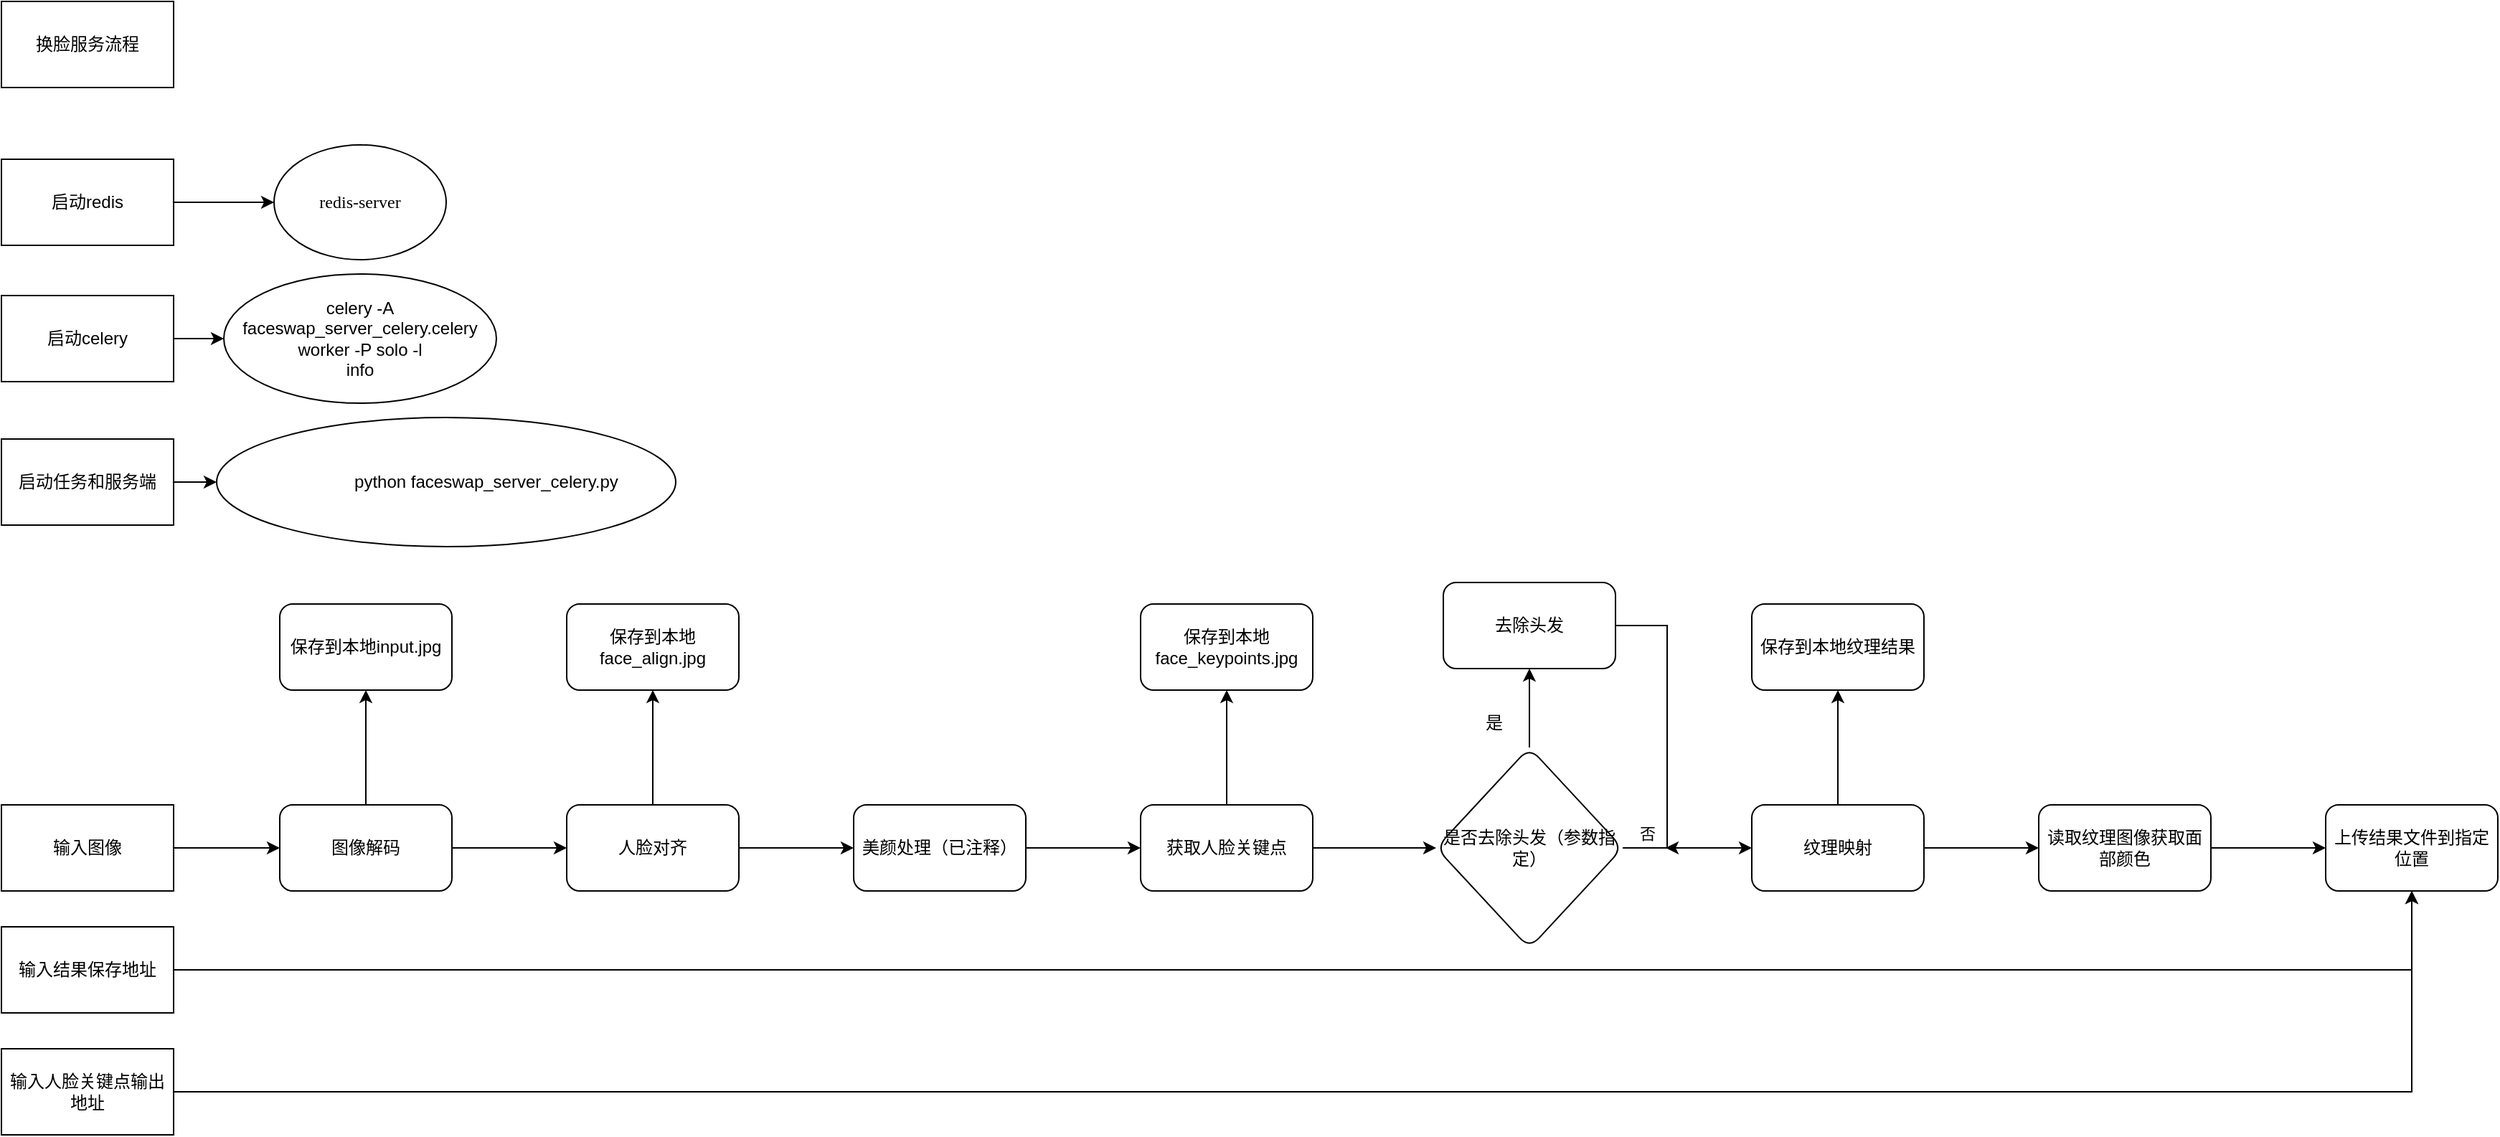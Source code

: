 <mxfile version="21.7.5" type="github">
  <diagram name="第 1 页" id="eEQOsM0IrTB7rbdkbBUE">
    <mxGraphModel dx="786" dy="1602" grid="1" gridSize="10" guides="1" tooltips="1" connect="1" arrows="1" fold="1" page="1" pageScale="1" pageWidth="827" pageHeight="1169" math="0" shadow="0">
      <root>
        <mxCell id="0" />
        <mxCell id="1" parent="0" />
        <mxCell id="U7ri3E_QgE2kYp3_ogMy-1" value="换脸服务流程" style="rounded=0;whiteSpace=wrap;html=1;" vertex="1" parent="1">
          <mxGeometry x="160" y="-70" width="120" height="60" as="geometry" />
        </mxCell>
        <mxCell id="U7ri3E_QgE2kYp3_ogMy-8" style="edgeStyle=orthogonalEdgeStyle;rounded=0;orthogonalLoop=1;jettySize=auto;html=1;entryX=0;entryY=0.5;entryDx=0;entryDy=0;" edge="1" parent="1" source="U7ri3E_QgE2kYp3_ogMy-2" target="U7ri3E_QgE2kYp3_ogMy-3">
          <mxGeometry relative="1" as="geometry" />
        </mxCell>
        <mxCell id="U7ri3E_QgE2kYp3_ogMy-2" value="启动redis&lt;br&gt;&lt;span style=&quot;font-size:10.5pt;font-family:宋体;&lt;br/&gt;mso-bidi-font-family:宋体;mso-ansi-language:EN-US;mso-fareast-language:ZH-CN;&lt;br/&gt;mso-bidi-language:AR&quot;&gt;&lt;/span&gt;" style="rounded=0;whiteSpace=wrap;html=1;" vertex="1" parent="1">
          <mxGeometry x="160" y="40" width="120" height="60" as="geometry" />
        </mxCell>
        <mxCell id="U7ri3E_QgE2kYp3_ogMy-3" value="&lt;span style=&quot;font-family: 宋体; text-align: left; background-color: initial;&quot;&gt;redis-server&lt;/span&gt;" style="ellipse;whiteSpace=wrap;html=1;" vertex="1" parent="1">
          <mxGeometry x="350" y="30" width="120" height="80" as="geometry" />
        </mxCell>
        <mxCell id="U7ri3E_QgE2kYp3_ogMy-9" style="edgeStyle=orthogonalEdgeStyle;rounded=0;orthogonalLoop=1;jettySize=auto;html=1;entryX=0;entryY=0.5;entryDx=0;entryDy=0;" edge="1" parent="1" source="U7ri3E_QgE2kYp3_ogMy-4" target="U7ri3E_QgE2kYp3_ogMy-5">
          <mxGeometry relative="1" as="geometry" />
        </mxCell>
        <mxCell id="U7ri3E_QgE2kYp3_ogMy-4" value="启动celery&lt;br&gt;&lt;span style=&quot;font-size:10.5pt;font-family:宋体;&lt;br/&gt;mso-bidi-font-family:宋体;mso-ansi-language:EN-US;mso-fareast-language:ZH-CN;&lt;br/&gt;mso-bidi-language:AR&quot;&gt;&lt;/span&gt;" style="rounded=0;whiteSpace=wrap;html=1;" vertex="1" parent="1">
          <mxGeometry x="160" y="135" width="120" height="60" as="geometry" />
        </mxCell>
        <mxCell id="U7ri3E_QgE2kYp3_ogMy-5" value="celery -A faceswap_server_celery.celery worker -P solo -l&lt;br/&gt;info" style="ellipse;whiteSpace=wrap;html=1;" vertex="1" parent="1">
          <mxGeometry x="315" y="120" width="190" height="90" as="geometry" />
        </mxCell>
        <mxCell id="U7ri3E_QgE2kYp3_ogMy-10" style="edgeStyle=orthogonalEdgeStyle;rounded=0;orthogonalLoop=1;jettySize=auto;html=1;entryX=0;entryY=0.5;entryDx=0;entryDy=0;" edge="1" parent="1" source="U7ri3E_QgE2kYp3_ogMy-6" target="U7ri3E_QgE2kYp3_ogMy-7">
          <mxGeometry relative="1" as="geometry" />
        </mxCell>
        <mxCell id="U7ri3E_QgE2kYp3_ogMy-6" value="启动任务和服务端" style="rounded=0;whiteSpace=wrap;html=1;" vertex="1" parent="1">
          <mxGeometry x="160" y="235" width="120" height="60" as="geometry" />
        </mxCell>
        <mxCell id="U7ri3E_QgE2kYp3_ogMy-7" value="&lt;p style=&quot;text-align: left; margin-left: 42pt;&quot; class=&quot;MsoNormal&quot;&gt;python&amp;nbsp;&lt;span style=&quot;background-color: initial;&quot;&gt;faceswap_server_celery.py&lt;/span&gt;&lt;/p&gt;&lt;p style=&quot;text-align: left; margin-left: 42pt;&quot; class=&quot;MsoNormal&quot;&gt;&lt;span lang=&quot;EN-US&quot;&gt;&lt;/span&gt;&lt;/p&gt;" style="ellipse;whiteSpace=wrap;html=1;" vertex="1" parent="1">
          <mxGeometry x="310" y="220" width="320" height="90" as="geometry" />
        </mxCell>
        <mxCell id="U7ri3E_QgE2kYp3_ogMy-38" value="" style="edgeStyle=orthogonalEdgeStyle;rounded=0;orthogonalLoop=1;jettySize=auto;html=1;" edge="1" parent="1" source="U7ri3E_QgE2kYp3_ogMy-11" target="U7ri3E_QgE2kYp3_ogMy-14">
          <mxGeometry relative="1" as="geometry" />
        </mxCell>
        <mxCell id="U7ri3E_QgE2kYp3_ogMy-11" value="输入图像" style="rounded=0;whiteSpace=wrap;html=1;" vertex="1" parent="1">
          <mxGeometry x="160" y="490" width="120" height="60" as="geometry" />
        </mxCell>
        <mxCell id="U7ri3E_QgE2kYp3_ogMy-36" style="edgeStyle=orthogonalEdgeStyle;rounded=0;orthogonalLoop=1;jettySize=auto;html=1;entryX=0.5;entryY=1;entryDx=0;entryDy=0;" edge="1" parent="1" source="U7ri3E_QgE2kYp3_ogMy-12" target="U7ri3E_QgE2kYp3_ogMy-34">
          <mxGeometry relative="1" as="geometry" />
        </mxCell>
        <mxCell id="U7ri3E_QgE2kYp3_ogMy-12" value="输入结果保存地址" style="rounded=0;whiteSpace=wrap;html=1;" vertex="1" parent="1">
          <mxGeometry x="160" y="575" width="120" height="60" as="geometry" />
        </mxCell>
        <mxCell id="U7ri3E_QgE2kYp3_ogMy-37" style="edgeStyle=orthogonalEdgeStyle;rounded=0;orthogonalLoop=1;jettySize=auto;html=1;entryX=0.5;entryY=1;entryDx=0;entryDy=0;" edge="1" parent="1" source="U7ri3E_QgE2kYp3_ogMy-13" target="U7ri3E_QgE2kYp3_ogMy-34">
          <mxGeometry relative="1" as="geometry" />
        </mxCell>
        <mxCell id="U7ri3E_QgE2kYp3_ogMy-13" value="输入人脸关键点输出地址" style="rounded=0;whiteSpace=wrap;html=1;" vertex="1" parent="1">
          <mxGeometry x="160" y="660" width="120" height="60" as="geometry" />
        </mxCell>
        <mxCell id="U7ri3E_QgE2kYp3_ogMy-16" value="" style="edgeStyle=orthogonalEdgeStyle;rounded=0;orthogonalLoop=1;jettySize=auto;html=1;" edge="1" parent="1" source="U7ri3E_QgE2kYp3_ogMy-14" target="U7ri3E_QgE2kYp3_ogMy-15">
          <mxGeometry relative="1" as="geometry" />
        </mxCell>
        <mxCell id="U7ri3E_QgE2kYp3_ogMy-40" value="" style="edgeStyle=orthogonalEdgeStyle;rounded=0;orthogonalLoop=1;jettySize=auto;html=1;" edge="1" parent="1" source="U7ri3E_QgE2kYp3_ogMy-14" target="U7ri3E_QgE2kYp3_ogMy-39">
          <mxGeometry relative="1" as="geometry" />
        </mxCell>
        <mxCell id="U7ri3E_QgE2kYp3_ogMy-14" value="图像解码" style="rounded=1;whiteSpace=wrap;html=1;" vertex="1" parent="1">
          <mxGeometry x="354" y="490" width="120" height="60" as="geometry" />
        </mxCell>
        <mxCell id="U7ri3E_QgE2kYp3_ogMy-18" value="" style="edgeStyle=orthogonalEdgeStyle;rounded=0;orthogonalLoop=1;jettySize=auto;html=1;" edge="1" parent="1" source="U7ri3E_QgE2kYp3_ogMy-15" target="U7ri3E_QgE2kYp3_ogMy-17">
          <mxGeometry relative="1" as="geometry" />
        </mxCell>
        <mxCell id="U7ri3E_QgE2kYp3_ogMy-42" value="" style="edgeStyle=orthogonalEdgeStyle;rounded=0;orthogonalLoop=1;jettySize=auto;html=1;" edge="1" parent="1" source="U7ri3E_QgE2kYp3_ogMy-15" target="U7ri3E_QgE2kYp3_ogMy-41">
          <mxGeometry relative="1" as="geometry" />
        </mxCell>
        <mxCell id="U7ri3E_QgE2kYp3_ogMy-15" value="人脸对齐" style="whiteSpace=wrap;html=1;rounded=1;" vertex="1" parent="1">
          <mxGeometry x="554" y="490" width="120" height="60" as="geometry" />
        </mxCell>
        <mxCell id="U7ri3E_QgE2kYp3_ogMy-20" value="" style="edgeStyle=orthogonalEdgeStyle;rounded=0;orthogonalLoop=1;jettySize=auto;html=1;" edge="1" parent="1" source="U7ri3E_QgE2kYp3_ogMy-17" target="U7ri3E_QgE2kYp3_ogMy-19">
          <mxGeometry relative="1" as="geometry" />
        </mxCell>
        <mxCell id="U7ri3E_QgE2kYp3_ogMy-17" value="美颜处理（已注释）" style="whiteSpace=wrap;html=1;rounded=1;" vertex="1" parent="1">
          <mxGeometry x="754" y="490" width="120" height="60" as="geometry" />
        </mxCell>
        <mxCell id="U7ri3E_QgE2kYp3_ogMy-24" value="" style="edgeStyle=orthogonalEdgeStyle;rounded=0;orthogonalLoop=1;jettySize=auto;html=1;" edge="1" parent="1" source="U7ri3E_QgE2kYp3_ogMy-19" target="U7ri3E_QgE2kYp3_ogMy-23">
          <mxGeometry relative="1" as="geometry" />
        </mxCell>
        <mxCell id="U7ri3E_QgE2kYp3_ogMy-44" value="" style="edgeStyle=orthogonalEdgeStyle;rounded=0;orthogonalLoop=1;jettySize=auto;html=1;" edge="1" parent="1" source="U7ri3E_QgE2kYp3_ogMy-19" target="U7ri3E_QgE2kYp3_ogMy-43">
          <mxGeometry relative="1" as="geometry" />
        </mxCell>
        <mxCell id="U7ri3E_QgE2kYp3_ogMy-19" value="获取人脸关键点" style="whiteSpace=wrap;html=1;rounded=1;" vertex="1" parent="1">
          <mxGeometry x="954" y="490" width="120" height="60" as="geometry" />
        </mxCell>
        <mxCell id="U7ri3E_QgE2kYp3_ogMy-26" value="" style="edgeStyle=orthogonalEdgeStyle;rounded=0;orthogonalLoop=1;jettySize=auto;html=1;" edge="1" parent="1" source="U7ri3E_QgE2kYp3_ogMy-23" target="U7ri3E_QgE2kYp3_ogMy-25">
          <mxGeometry relative="1" as="geometry" />
        </mxCell>
        <mxCell id="U7ri3E_QgE2kYp3_ogMy-29" value="" style="edgeStyle=orthogonalEdgeStyle;rounded=0;orthogonalLoop=1;jettySize=auto;html=1;" edge="1" parent="1" source="U7ri3E_QgE2kYp3_ogMy-23" target="U7ri3E_QgE2kYp3_ogMy-28">
          <mxGeometry relative="1" as="geometry" />
        </mxCell>
        <mxCell id="U7ri3E_QgE2kYp3_ogMy-31" value="否" style="edgeLabel;html=1;align=center;verticalAlign=middle;resizable=0;points=[];" vertex="1" connectable="0" parent="U7ri3E_QgE2kYp3_ogMy-29">
          <mxGeometry x="-0.471" y="1" relative="1" as="geometry">
            <mxPoint x="-7" y="-9" as="offset" />
          </mxGeometry>
        </mxCell>
        <mxCell id="U7ri3E_QgE2kYp3_ogMy-23" value="是否去除头发（参数指定）" style="rhombus;whiteSpace=wrap;html=1;rounded=1;" vertex="1" parent="1">
          <mxGeometry x="1160" y="450" width="130" height="140" as="geometry" />
        </mxCell>
        <mxCell id="U7ri3E_QgE2kYp3_ogMy-30" style="edgeStyle=orthogonalEdgeStyle;rounded=0;orthogonalLoop=1;jettySize=auto;html=1;" edge="1" parent="1" source="U7ri3E_QgE2kYp3_ogMy-25">
          <mxGeometry relative="1" as="geometry">
            <mxPoint x="1320" y="520" as="targetPoint" />
            <Array as="points">
              <mxPoint x="1321" y="365" />
            </Array>
          </mxGeometry>
        </mxCell>
        <mxCell id="U7ri3E_QgE2kYp3_ogMy-25" value="去除头发" style="whiteSpace=wrap;html=1;rounded=1;" vertex="1" parent="1">
          <mxGeometry x="1165" y="335" width="120" height="60" as="geometry" />
        </mxCell>
        <mxCell id="U7ri3E_QgE2kYp3_ogMy-27" value="是" style="text;html=1;align=center;verticalAlign=middle;resizable=0;points=[];autosize=1;strokeColor=none;fillColor=none;" vertex="1" parent="1">
          <mxGeometry x="1180" y="418" width="40" height="30" as="geometry" />
        </mxCell>
        <mxCell id="U7ri3E_QgE2kYp3_ogMy-33" value="" style="edgeStyle=orthogonalEdgeStyle;rounded=0;orthogonalLoop=1;jettySize=auto;html=1;" edge="1" parent="1" source="U7ri3E_QgE2kYp3_ogMy-28" target="U7ri3E_QgE2kYp3_ogMy-32">
          <mxGeometry relative="1" as="geometry" />
        </mxCell>
        <mxCell id="U7ri3E_QgE2kYp3_ogMy-46" value="" style="edgeStyle=orthogonalEdgeStyle;rounded=0;orthogonalLoop=1;jettySize=auto;html=1;" edge="1" parent="1" source="U7ri3E_QgE2kYp3_ogMy-28" target="U7ri3E_QgE2kYp3_ogMy-45">
          <mxGeometry relative="1" as="geometry" />
        </mxCell>
        <mxCell id="U7ri3E_QgE2kYp3_ogMy-28" value="纹理映射" style="whiteSpace=wrap;html=1;rounded=1;" vertex="1" parent="1">
          <mxGeometry x="1380" y="490" width="120" height="60" as="geometry" />
        </mxCell>
        <mxCell id="U7ri3E_QgE2kYp3_ogMy-35" value="" style="edgeStyle=orthogonalEdgeStyle;rounded=0;orthogonalLoop=1;jettySize=auto;html=1;" edge="1" parent="1" source="U7ri3E_QgE2kYp3_ogMy-32" target="U7ri3E_QgE2kYp3_ogMy-34">
          <mxGeometry relative="1" as="geometry" />
        </mxCell>
        <mxCell id="U7ri3E_QgE2kYp3_ogMy-32" value="读取纹理图像获取面部颜色" style="whiteSpace=wrap;html=1;rounded=1;" vertex="1" parent="1">
          <mxGeometry x="1580" y="490" width="120" height="60" as="geometry" />
        </mxCell>
        <mxCell id="U7ri3E_QgE2kYp3_ogMy-34" value="上传结果文件到指定位置" style="whiteSpace=wrap;html=1;rounded=1;" vertex="1" parent="1">
          <mxGeometry x="1780" y="490" width="120" height="60" as="geometry" />
        </mxCell>
        <mxCell id="U7ri3E_QgE2kYp3_ogMy-39" value="保存到本地input.jpg" style="whiteSpace=wrap;html=1;rounded=1;" vertex="1" parent="1">
          <mxGeometry x="354" y="350" width="120" height="60" as="geometry" />
        </mxCell>
        <mxCell id="U7ri3E_QgE2kYp3_ogMy-41" value="保存到本地face_align.jpg" style="whiteSpace=wrap;html=1;rounded=1;" vertex="1" parent="1">
          <mxGeometry x="554" y="350" width="120" height="60" as="geometry" />
        </mxCell>
        <mxCell id="U7ri3E_QgE2kYp3_ogMy-43" value="保存到本地face_keypoints.jpg" style="whiteSpace=wrap;html=1;rounded=1;" vertex="1" parent="1">
          <mxGeometry x="954" y="350" width="120" height="60" as="geometry" />
        </mxCell>
        <mxCell id="U7ri3E_QgE2kYp3_ogMy-45" value="保存到本地纹理结果" style="whiteSpace=wrap;html=1;rounded=1;" vertex="1" parent="1">
          <mxGeometry x="1380" y="350" width="120" height="60" as="geometry" />
        </mxCell>
      </root>
    </mxGraphModel>
  </diagram>
</mxfile>
